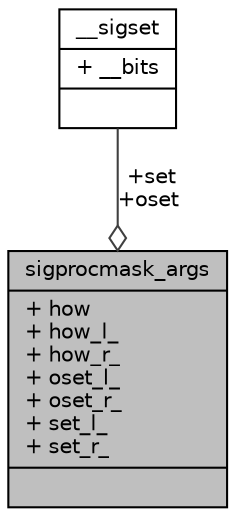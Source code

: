 digraph "sigprocmask_args"
{
 // LATEX_PDF_SIZE
  edge [fontname="Helvetica",fontsize="10",labelfontname="Helvetica",labelfontsize="10"];
  node [fontname="Helvetica",fontsize="10",shape=record];
  Node1 [label="{sigprocmask_args\n|+ how\l+ how_l_\l+ how_r_\l+ oset_l_\l+ oset_r_\l+ set_l_\l+ set_r_\l|}",height=0.2,width=0.4,color="black", fillcolor="grey75", style="filled", fontcolor="black",tooltip=" "];
  Node2 -> Node1 [color="grey25",fontsize="10",style="solid",label=" +set\n+oset" ,arrowhead="odiamond",fontname="Helvetica"];
  Node2 [label="{__sigset\n|+ __bits\l|}",height=0.2,width=0.4,color="black", fillcolor="white", style="filled",URL="$struct____sigset.html",tooltip=" "];
}
